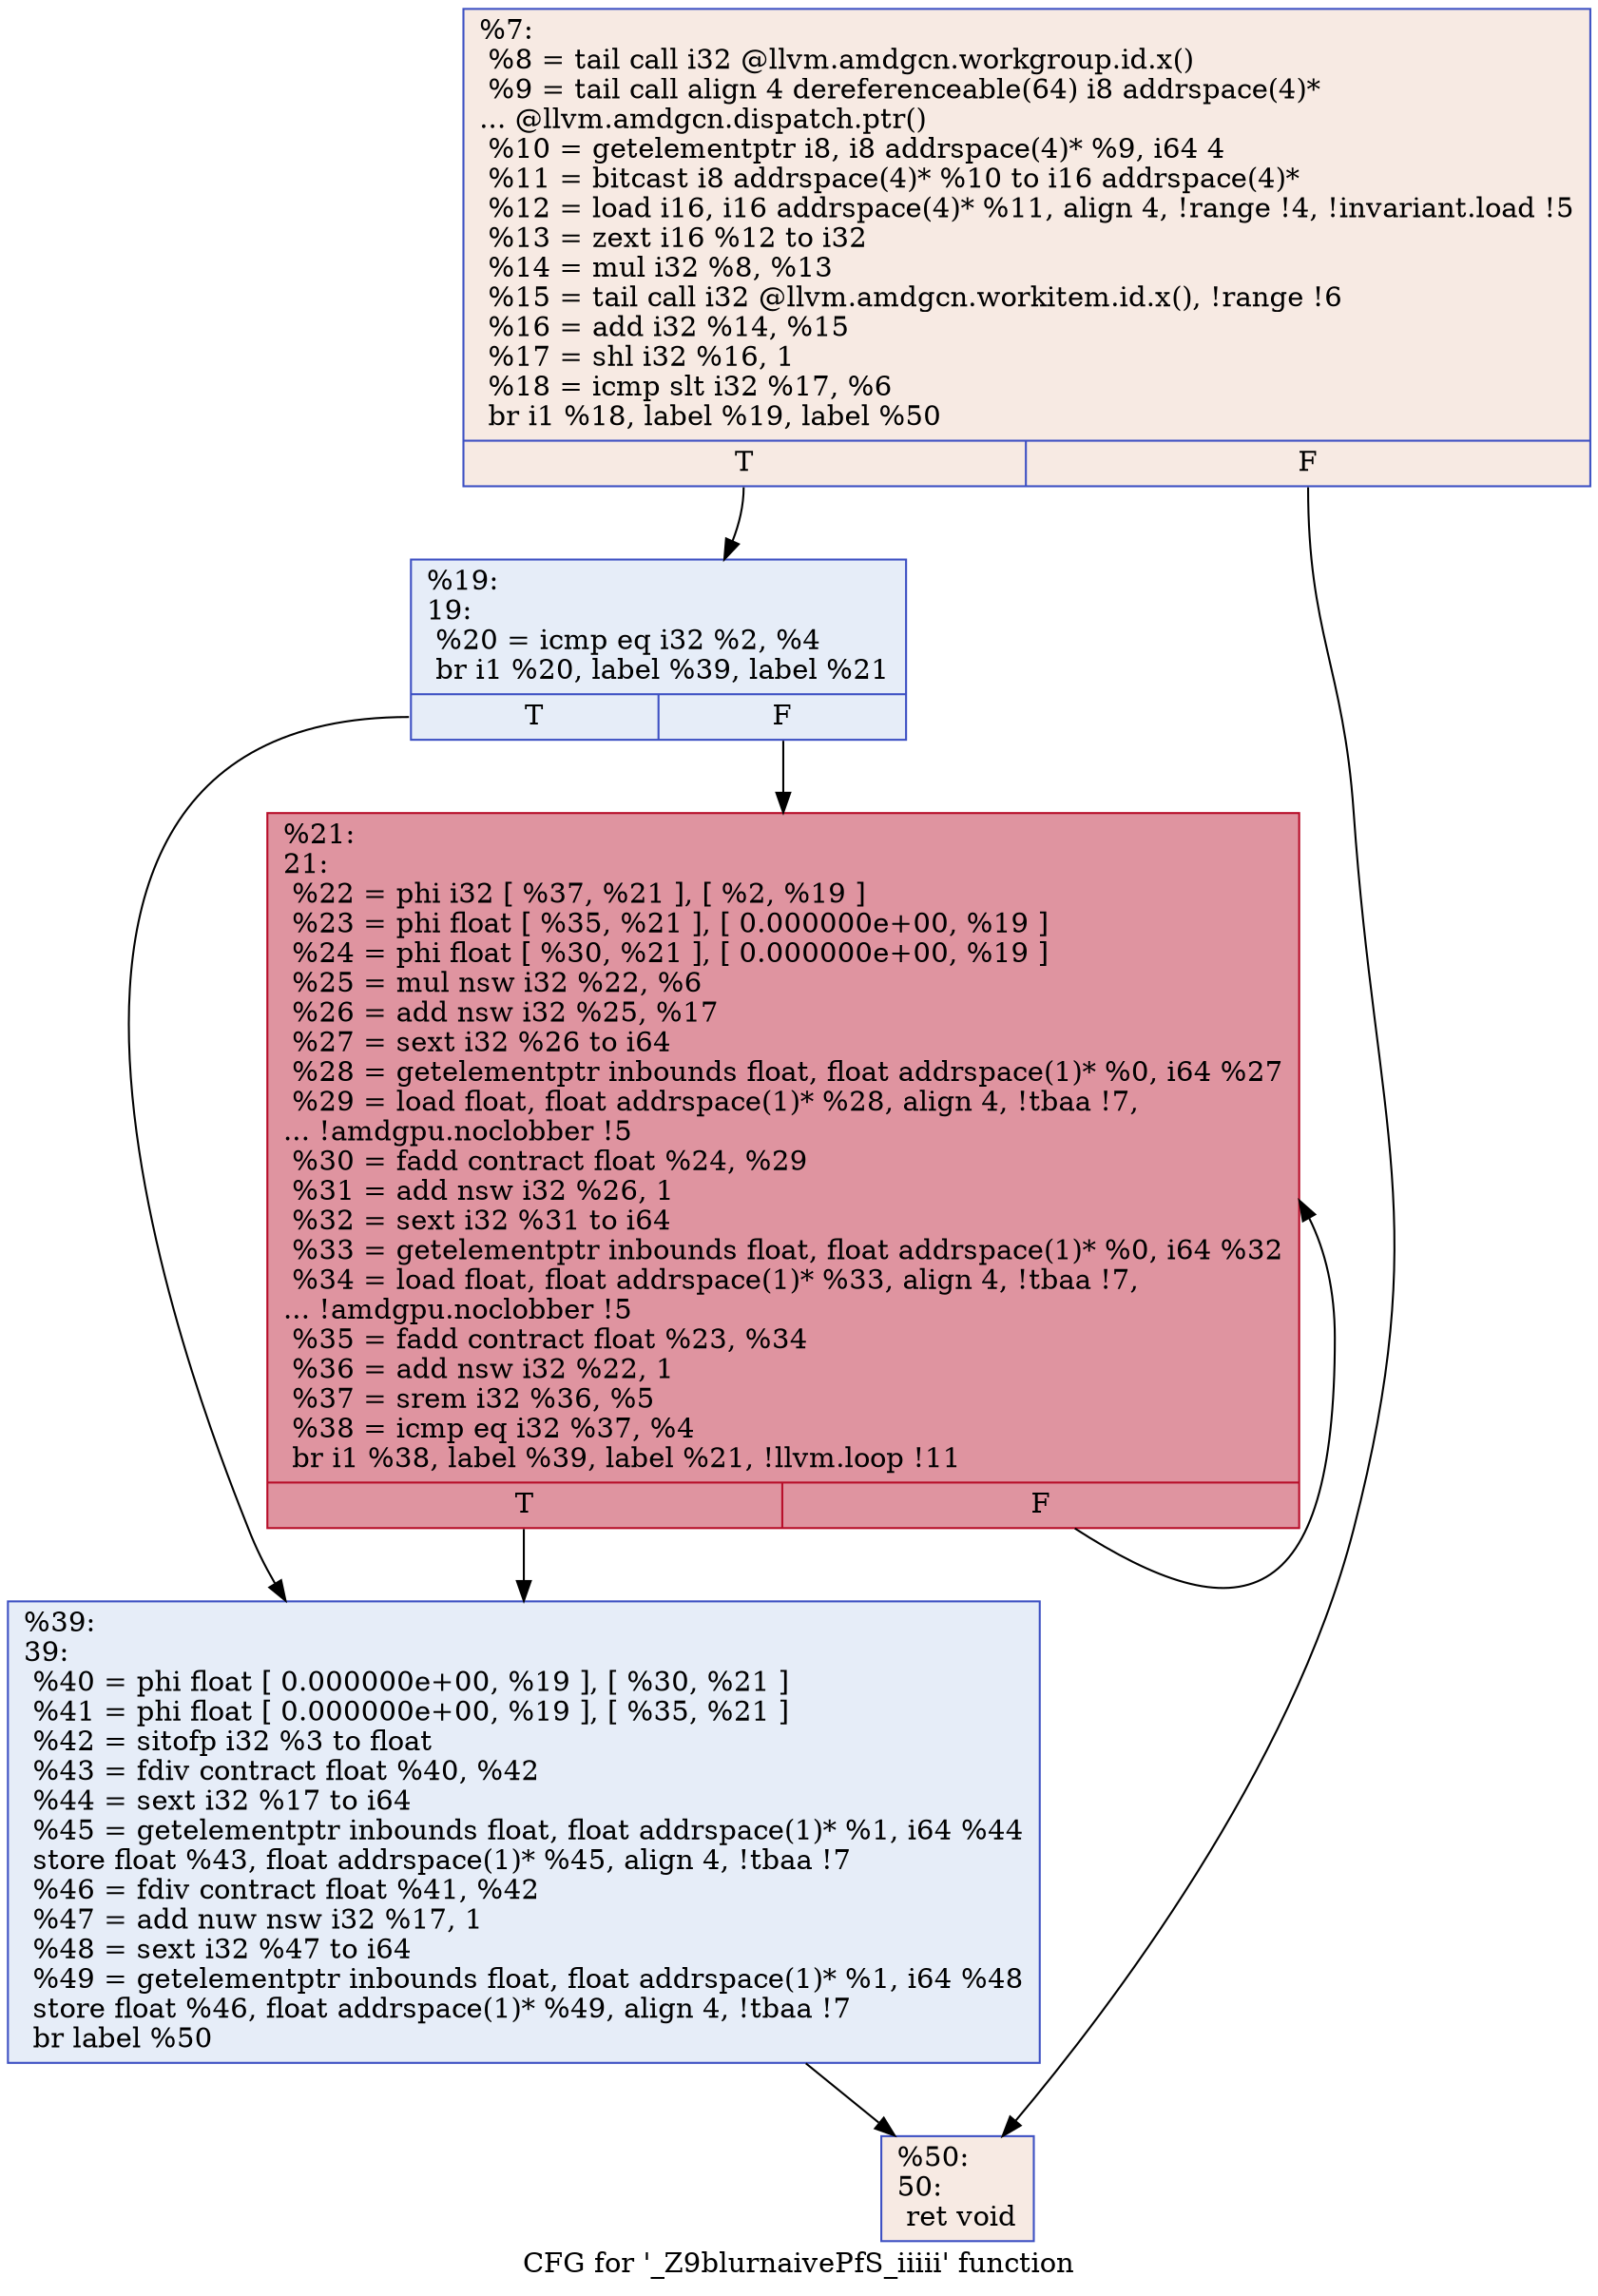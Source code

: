 digraph "CFG for '_Z9blurnaivePfS_iiiii' function" {
	label="CFG for '_Z9blurnaivePfS_iiiii' function";

	Node0x4d2b620 [shape=record,color="#3d50c3ff", style=filled, fillcolor="#eed0c070",label="{%7:\l  %8 = tail call i32 @llvm.amdgcn.workgroup.id.x()\l  %9 = tail call align 4 dereferenceable(64) i8 addrspace(4)*\l... @llvm.amdgcn.dispatch.ptr()\l  %10 = getelementptr i8, i8 addrspace(4)* %9, i64 4\l  %11 = bitcast i8 addrspace(4)* %10 to i16 addrspace(4)*\l  %12 = load i16, i16 addrspace(4)* %11, align 4, !range !4, !invariant.load !5\l  %13 = zext i16 %12 to i32\l  %14 = mul i32 %8, %13\l  %15 = tail call i32 @llvm.amdgcn.workitem.id.x(), !range !6\l  %16 = add i32 %14, %15\l  %17 = shl i32 %16, 1\l  %18 = icmp slt i32 %17, %6\l  br i1 %18, label %19, label %50\l|{<s0>T|<s1>F}}"];
	Node0x4d2b620:s0 -> Node0x4d2d5e0;
	Node0x4d2b620:s1 -> Node0x4d2d670;
	Node0x4d2d5e0 [shape=record,color="#3d50c3ff", style=filled, fillcolor="#c7d7f070",label="{%19:\l19:                                               \l  %20 = icmp eq i32 %2, %4\l  br i1 %20, label %39, label %21\l|{<s0>T|<s1>F}}"];
	Node0x4d2d5e0:s0 -> Node0x4d2d840;
	Node0x4d2d5e0:s1 -> Node0x4d2d890;
	Node0x4d2d890 [shape=record,color="#b70d28ff", style=filled, fillcolor="#b70d2870",label="{%21:\l21:                                               \l  %22 = phi i32 [ %37, %21 ], [ %2, %19 ]\l  %23 = phi float [ %35, %21 ], [ 0.000000e+00, %19 ]\l  %24 = phi float [ %30, %21 ], [ 0.000000e+00, %19 ]\l  %25 = mul nsw i32 %22, %6\l  %26 = add nsw i32 %25, %17\l  %27 = sext i32 %26 to i64\l  %28 = getelementptr inbounds float, float addrspace(1)* %0, i64 %27\l  %29 = load float, float addrspace(1)* %28, align 4, !tbaa !7,\l... !amdgpu.noclobber !5\l  %30 = fadd contract float %24, %29\l  %31 = add nsw i32 %26, 1\l  %32 = sext i32 %31 to i64\l  %33 = getelementptr inbounds float, float addrspace(1)* %0, i64 %32\l  %34 = load float, float addrspace(1)* %33, align 4, !tbaa !7,\l... !amdgpu.noclobber !5\l  %35 = fadd contract float %23, %34\l  %36 = add nsw i32 %22, 1\l  %37 = srem i32 %36, %5\l  %38 = icmp eq i32 %37, %4\l  br i1 %38, label %39, label %21, !llvm.loop !11\l|{<s0>T|<s1>F}}"];
	Node0x4d2d890:s0 -> Node0x4d2d840;
	Node0x4d2d890:s1 -> Node0x4d2d890;
	Node0x4d2d840 [shape=record,color="#3d50c3ff", style=filled, fillcolor="#c7d7f070",label="{%39:\l39:                                               \l  %40 = phi float [ 0.000000e+00, %19 ], [ %30, %21 ]\l  %41 = phi float [ 0.000000e+00, %19 ], [ %35, %21 ]\l  %42 = sitofp i32 %3 to float\l  %43 = fdiv contract float %40, %42\l  %44 = sext i32 %17 to i64\l  %45 = getelementptr inbounds float, float addrspace(1)* %1, i64 %44\l  store float %43, float addrspace(1)* %45, align 4, !tbaa !7\l  %46 = fdiv contract float %41, %42\l  %47 = add nuw nsw i32 %17, 1\l  %48 = sext i32 %47 to i64\l  %49 = getelementptr inbounds float, float addrspace(1)* %1, i64 %48\l  store float %46, float addrspace(1)* %49, align 4, !tbaa !7\l  br label %50\l}"];
	Node0x4d2d840 -> Node0x4d2d670;
	Node0x4d2d670 [shape=record,color="#3d50c3ff", style=filled, fillcolor="#eed0c070",label="{%50:\l50:                                               \l  ret void\l}"];
}

